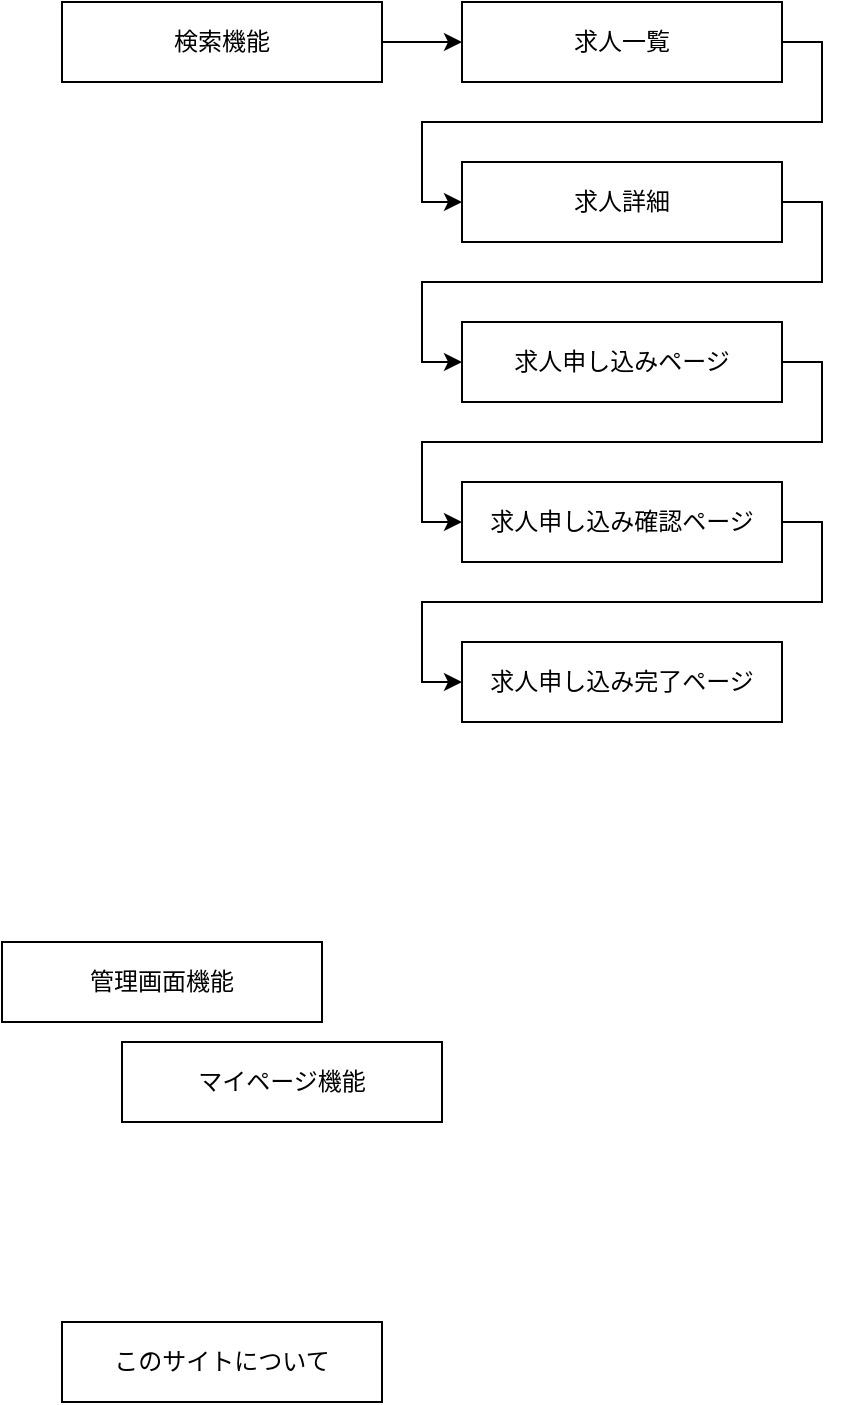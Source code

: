 <mxfile version="20.5.3" type="github">
  <diagram id="nBwjC7HzC-toV3b1rswN" name="Page-1">
    <mxGraphModel dx="1379" dy="798" grid="1" gridSize="10" guides="1" tooltips="1" connect="1" arrows="1" fold="1" page="1" pageScale="1" pageWidth="850" pageHeight="1100" math="0" shadow="0">
      <root>
        <mxCell id="0" />
        <mxCell id="1" parent="0" />
        <mxCell id="Uiuv5N7ZUfGhst5ddR6n-8" style="edgeStyle=orthogonalEdgeStyle;rounded=0;orthogonalLoop=1;jettySize=auto;html=1;exitX=1;exitY=0.5;exitDx=0;exitDy=0;entryX=0;entryY=0.5;entryDx=0;entryDy=0;" edge="1" parent="1" source="Uiuv5N7ZUfGhst5ddR6n-1" target="Uiuv5N7ZUfGhst5ddR6n-7">
          <mxGeometry relative="1" as="geometry" />
        </mxCell>
        <mxCell id="Uiuv5N7ZUfGhst5ddR6n-1" value="検索機能" style="rounded=0;whiteSpace=wrap;html=1;" vertex="1" parent="1">
          <mxGeometry x="40" y="40" width="160" height="40" as="geometry" />
        </mxCell>
        <mxCell id="Uiuv5N7ZUfGhst5ddR6n-2" value="管理画面機能" style="rounded=0;whiteSpace=wrap;html=1;" vertex="1" parent="1">
          <mxGeometry x="10" y="510" width="160" height="40" as="geometry" />
        </mxCell>
        <mxCell id="Uiuv5N7ZUfGhst5ddR6n-3" value="マイページ機能" style="rounded=0;whiteSpace=wrap;html=1;" vertex="1" parent="1">
          <mxGeometry x="70" y="560" width="160" height="40" as="geometry" />
        </mxCell>
        <mxCell id="Uiuv5N7ZUfGhst5ddR6n-6" value="このサイトについて" style="rounded=0;whiteSpace=wrap;html=1;" vertex="1" parent="1">
          <mxGeometry x="40" y="700" width="160" height="40" as="geometry" />
        </mxCell>
        <mxCell id="Uiuv5N7ZUfGhst5ddR6n-11" style="edgeStyle=orthogonalEdgeStyle;rounded=0;orthogonalLoop=1;jettySize=auto;html=1;exitX=1;exitY=0.5;exitDx=0;exitDy=0;entryX=0;entryY=0.5;entryDx=0;entryDy=0;" edge="1" parent="1" source="Uiuv5N7ZUfGhst5ddR6n-7" target="Uiuv5N7ZUfGhst5ddR6n-9">
          <mxGeometry relative="1" as="geometry" />
        </mxCell>
        <mxCell id="Uiuv5N7ZUfGhst5ddR6n-7" value="求人一覧" style="rounded=0;whiteSpace=wrap;html=1;" vertex="1" parent="1">
          <mxGeometry x="240" y="40" width="160" height="40" as="geometry" />
        </mxCell>
        <mxCell id="Uiuv5N7ZUfGhst5ddR6n-13" style="edgeStyle=orthogonalEdgeStyle;rounded=0;orthogonalLoop=1;jettySize=auto;html=1;exitX=1;exitY=0.5;exitDx=0;exitDy=0;entryX=0;entryY=0.5;entryDx=0;entryDy=0;" edge="1" parent="1" source="Uiuv5N7ZUfGhst5ddR6n-9" target="Uiuv5N7ZUfGhst5ddR6n-12">
          <mxGeometry relative="1" as="geometry" />
        </mxCell>
        <mxCell id="Uiuv5N7ZUfGhst5ddR6n-9" value="求人詳細" style="rounded=0;whiteSpace=wrap;html=1;" vertex="1" parent="1">
          <mxGeometry x="240" y="120" width="160" height="40" as="geometry" />
        </mxCell>
        <mxCell id="Uiuv5N7ZUfGhst5ddR6n-15" style="edgeStyle=orthogonalEdgeStyle;rounded=0;orthogonalLoop=1;jettySize=auto;html=1;exitX=1;exitY=0.5;exitDx=0;exitDy=0;entryX=0;entryY=0.5;entryDx=0;entryDy=0;" edge="1" parent="1" source="Uiuv5N7ZUfGhst5ddR6n-12" target="Uiuv5N7ZUfGhst5ddR6n-14">
          <mxGeometry relative="1" as="geometry" />
        </mxCell>
        <mxCell id="Uiuv5N7ZUfGhst5ddR6n-12" value="求人申し込みページ" style="rounded=0;whiteSpace=wrap;html=1;" vertex="1" parent="1">
          <mxGeometry x="240" y="200" width="160" height="40" as="geometry" />
        </mxCell>
        <mxCell id="Uiuv5N7ZUfGhst5ddR6n-17" style="edgeStyle=orthogonalEdgeStyle;rounded=0;orthogonalLoop=1;jettySize=auto;html=1;exitX=1;exitY=0.5;exitDx=0;exitDy=0;entryX=0;entryY=0.5;entryDx=0;entryDy=0;" edge="1" parent="1" source="Uiuv5N7ZUfGhst5ddR6n-14" target="Uiuv5N7ZUfGhst5ddR6n-16">
          <mxGeometry relative="1" as="geometry" />
        </mxCell>
        <mxCell id="Uiuv5N7ZUfGhst5ddR6n-14" value="求人申し込み確認ページ" style="rounded=0;whiteSpace=wrap;html=1;" vertex="1" parent="1">
          <mxGeometry x="240" y="280" width="160" height="40" as="geometry" />
        </mxCell>
        <mxCell id="Uiuv5N7ZUfGhst5ddR6n-16" value="求人申し込み完了ページ" style="rounded=0;whiteSpace=wrap;html=1;" vertex="1" parent="1">
          <mxGeometry x="240" y="360" width="160" height="40" as="geometry" />
        </mxCell>
      </root>
    </mxGraphModel>
  </diagram>
</mxfile>
